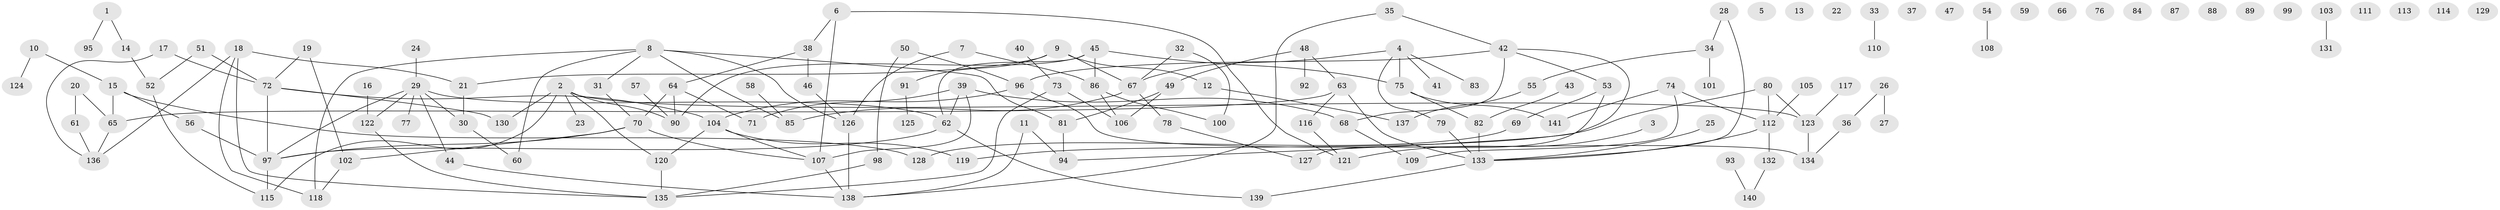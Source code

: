 // coarse degree distribution, {0: 0.17346938775510204, 2: 0.30612244897959184, 4: 0.11224489795918367, 1: 0.1836734693877551, 6: 0.061224489795918366, 3: 0.08163265306122448, 5: 0.05102040816326531, 9: 0.02040816326530612, 7: 0.01020408163265306}
// Generated by graph-tools (version 1.1) at 2025/43/03/04/25 21:43:17]
// undirected, 141 vertices, 166 edges
graph export_dot {
graph [start="1"]
  node [color=gray90,style=filled];
  1;
  2;
  3;
  4;
  5;
  6;
  7;
  8;
  9;
  10;
  11;
  12;
  13;
  14;
  15;
  16;
  17;
  18;
  19;
  20;
  21;
  22;
  23;
  24;
  25;
  26;
  27;
  28;
  29;
  30;
  31;
  32;
  33;
  34;
  35;
  36;
  37;
  38;
  39;
  40;
  41;
  42;
  43;
  44;
  45;
  46;
  47;
  48;
  49;
  50;
  51;
  52;
  53;
  54;
  55;
  56;
  57;
  58;
  59;
  60;
  61;
  62;
  63;
  64;
  65;
  66;
  67;
  68;
  69;
  70;
  71;
  72;
  73;
  74;
  75;
  76;
  77;
  78;
  79;
  80;
  81;
  82;
  83;
  84;
  85;
  86;
  87;
  88;
  89;
  90;
  91;
  92;
  93;
  94;
  95;
  96;
  97;
  98;
  99;
  100;
  101;
  102;
  103;
  104;
  105;
  106;
  107;
  108;
  109;
  110;
  111;
  112;
  113;
  114;
  115;
  116;
  117;
  118;
  119;
  120;
  121;
  122;
  123;
  124;
  125;
  126;
  127;
  128;
  129;
  130;
  131;
  132;
  133;
  134;
  135;
  136;
  137;
  138;
  139;
  140;
  141;
  1 -- 14;
  1 -- 95;
  2 -- 23;
  2 -- 90;
  2 -- 115;
  2 -- 120;
  2 -- 123;
  2 -- 130;
  3 -- 121;
  4 -- 41;
  4 -- 67;
  4 -- 75;
  4 -- 79;
  4 -- 83;
  6 -- 38;
  6 -- 107;
  6 -- 121;
  7 -- 86;
  7 -- 126;
  8 -- 31;
  8 -- 60;
  8 -- 81;
  8 -- 85;
  8 -- 118;
  8 -- 126;
  9 -- 12;
  9 -- 21;
  9 -- 67;
  9 -- 91;
  10 -- 15;
  10 -- 124;
  11 -- 94;
  11 -- 138;
  12 -- 137;
  14 -- 52;
  15 -- 56;
  15 -- 65;
  15 -- 128;
  16 -- 122;
  17 -- 72;
  17 -- 136;
  18 -- 21;
  18 -- 118;
  18 -- 135;
  18 -- 136;
  19 -- 72;
  19 -- 102;
  20 -- 61;
  20 -- 65;
  21 -- 30;
  24 -- 29;
  25 -- 133;
  26 -- 27;
  26 -- 36;
  28 -- 34;
  28 -- 133;
  29 -- 30;
  29 -- 44;
  29 -- 62;
  29 -- 77;
  29 -- 97;
  29 -- 122;
  30 -- 60;
  31 -- 70;
  32 -- 67;
  32 -- 100;
  33 -- 110;
  34 -- 55;
  34 -- 101;
  35 -- 42;
  35 -- 138;
  36 -- 134;
  38 -- 46;
  38 -- 64;
  39 -- 62;
  39 -- 68;
  39 -- 71;
  39 -- 107;
  40 -- 73;
  42 -- 53;
  42 -- 68;
  42 -- 94;
  42 -- 96;
  43 -- 82;
  44 -- 138;
  45 -- 62;
  45 -- 75;
  45 -- 86;
  45 -- 90;
  46 -- 126;
  48 -- 49;
  48 -- 63;
  48 -- 92;
  49 -- 81;
  49 -- 106;
  50 -- 96;
  50 -- 98;
  51 -- 52;
  51 -- 72;
  52 -- 115;
  53 -- 69;
  53 -- 127;
  54 -- 108;
  55 -- 137;
  56 -- 97;
  57 -- 90;
  58 -- 85;
  61 -- 136;
  62 -- 97;
  62 -- 139;
  63 -- 65;
  63 -- 116;
  63 -- 133;
  64 -- 70;
  64 -- 71;
  64 -- 90;
  65 -- 136;
  67 -- 78;
  67 -- 85;
  68 -- 109;
  69 -- 128;
  70 -- 97;
  70 -- 102;
  70 -- 107;
  72 -- 97;
  72 -- 104;
  72 -- 130;
  73 -- 106;
  73 -- 135;
  74 -- 109;
  74 -- 112;
  74 -- 141;
  75 -- 82;
  75 -- 141;
  78 -- 127;
  79 -- 133;
  80 -- 112;
  80 -- 119;
  80 -- 123;
  81 -- 94;
  82 -- 133;
  86 -- 100;
  86 -- 106;
  91 -- 125;
  93 -- 140;
  96 -- 104;
  96 -- 134;
  97 -- 115;
  98 -- 135;
  102 -- 118;
  103 -- 131;
  104 -- 107;
  104 -- 119;
  104 -- 120;
  105 -- 112;
  107 -- 138;
  112 -- 132;
  112 -- 133;
  116 -- 121;
  117 -- 123;
  120 -- 135;
  122 -- 135;
  123 -- 134;
  126 -- 138;
  132 -- 140;
  133 -- 139;
}
